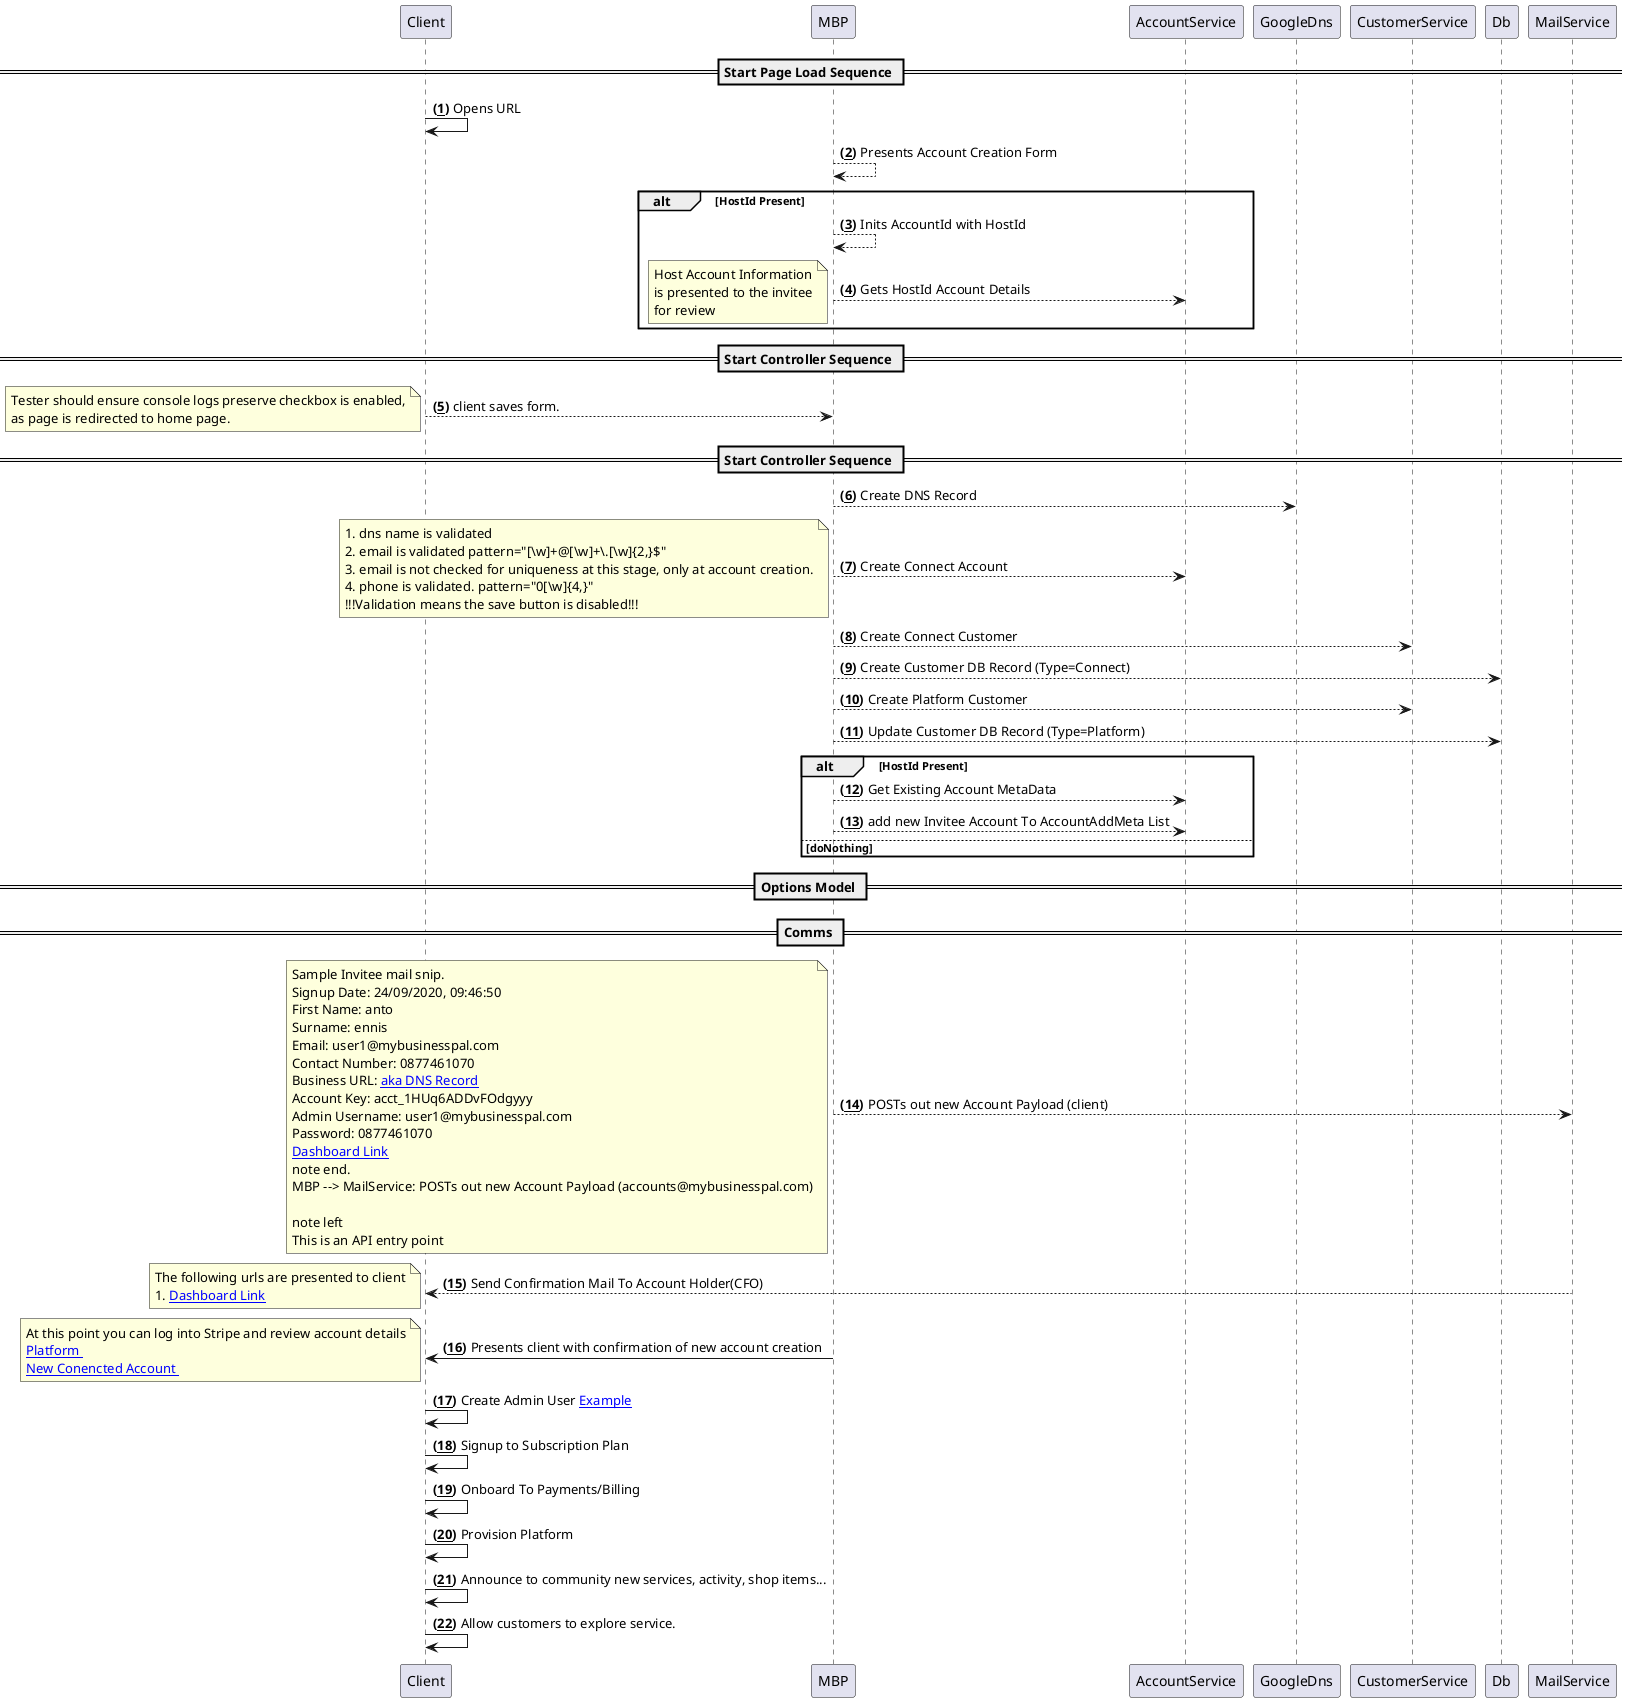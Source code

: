 @startuml
autonumber 1 "<b>(<u>##</u>)"

== Start Page Load Sequence ==
Client -> Client: Opens URL
MBP-->MBP: Presents Account Creation Form
alt HostId Present
MBP-->MBP: Inits AccountId with HostId
MBP --> AccountService: Gets HostId Account Details
note left
Host Account Information
is presented to the invitee
for review
end note
end

== Start Controller Sequence ==
Client --> MBP: client saves form.
note left
Tester should ensure console logs preserve checkbox is enabled,
as page is redirected to home page.
end note

== Start Controller Sequence ==
MBP --> GoogleDns: Create DNS Record
MBP --> AccountService: Create Connect Account
note left
1. dns name is validated
2. email is validated pattern="[\w]+@[\w]+\.[\w]{2,}$"
3. email is not checked for uniqueness at this stage, only at account creation.
4. phone is validated. pattern="0[\w]{4,}"
!!!Validation means the save button is disabled!!!
end note
MBP --> CustomerService: Create Connect Customer

MBP --> Db: Create Customer DB Record (Type=Connect)
MBP --> CustomerService: Create Platform Customer
MBP --> Db: Update Customer DB Record (Type=Platform)

alt HostId Present
MBP --> AccountService: Get Existing Account MetaData
MBP --> AccountService: add new Invitee Account To AccountAddMeta List
else doNothing
end

== Options Model ==


== Comms ==
MBP --> MailService: POSTs out new Account Payload (client)
note left
Sample Invitee mail snip.
Signup Date: 24/09/2020, 09:46:50
First Name: anto
Surname: ennis
Email: user1@mybusinesspal.com
Contact Number: 0877461070
Business URL: [[https://indi1remote.mybusinesspal.com/ aka DNS Record]]
Account Key: acct_1HUq6ADDvFOdgyyy
Admin Username: user1@mybusinesspal.com
Password: 0877461070
[[https://www.mybusinesspal.com/services/modules/business/dashboard/release/home.jsp?accountId=acct_1GRdJxF6KR5nnzB2&originId=acct_1GRdJxF6KR5nnzB2 Dashboard Link]]
note end.
MBP --> MailService: POSTs out new Account Payload (accounts@mybusinesspal.com)

note left
This is an API entry point
end note
MailService --> Client: Send Confirmation Mail To Account Holder(CFO)
note left
The following urls are presented to client
1. [[https://www.mybusinesspal.com/services/modules/business/dashboard/release/home.jsp?accountId=acct_1GRdJxF6KR5nnzB2&originId=acct_1GRdJxF6KR5nnzB2 Dashboard Link]]
end note

MBP -> Client: Presents client with confirmation of new account creation
note left
At this point you can log into Stripe and review account details
[[http://plantuml.com/sequence Platform ]]
[[http://plantuml.com/sequence New Conencted Account ]]
end note

Client->Client: Create Admin User [[https://www.mybusinesspal.com/services/modules/stripe/customer/release/customer.jsp?accountId=acct_1GRdJxF6KR5nnzB2&accountIdP=acct_1GRdJxF6KR5nnzB2&accountIdC=acct_1GRdJxF6KR5nnzB2&originId=dashboard Example]]

Client->Client: Signup to Subscription Plan
Client->Client: Onboard To Payments/Billing
Client->Client: Provision Platform
Client->Client: Announce to community new services, activity, shop items...
Client->Client: Allow customers to explore service.
@enduml